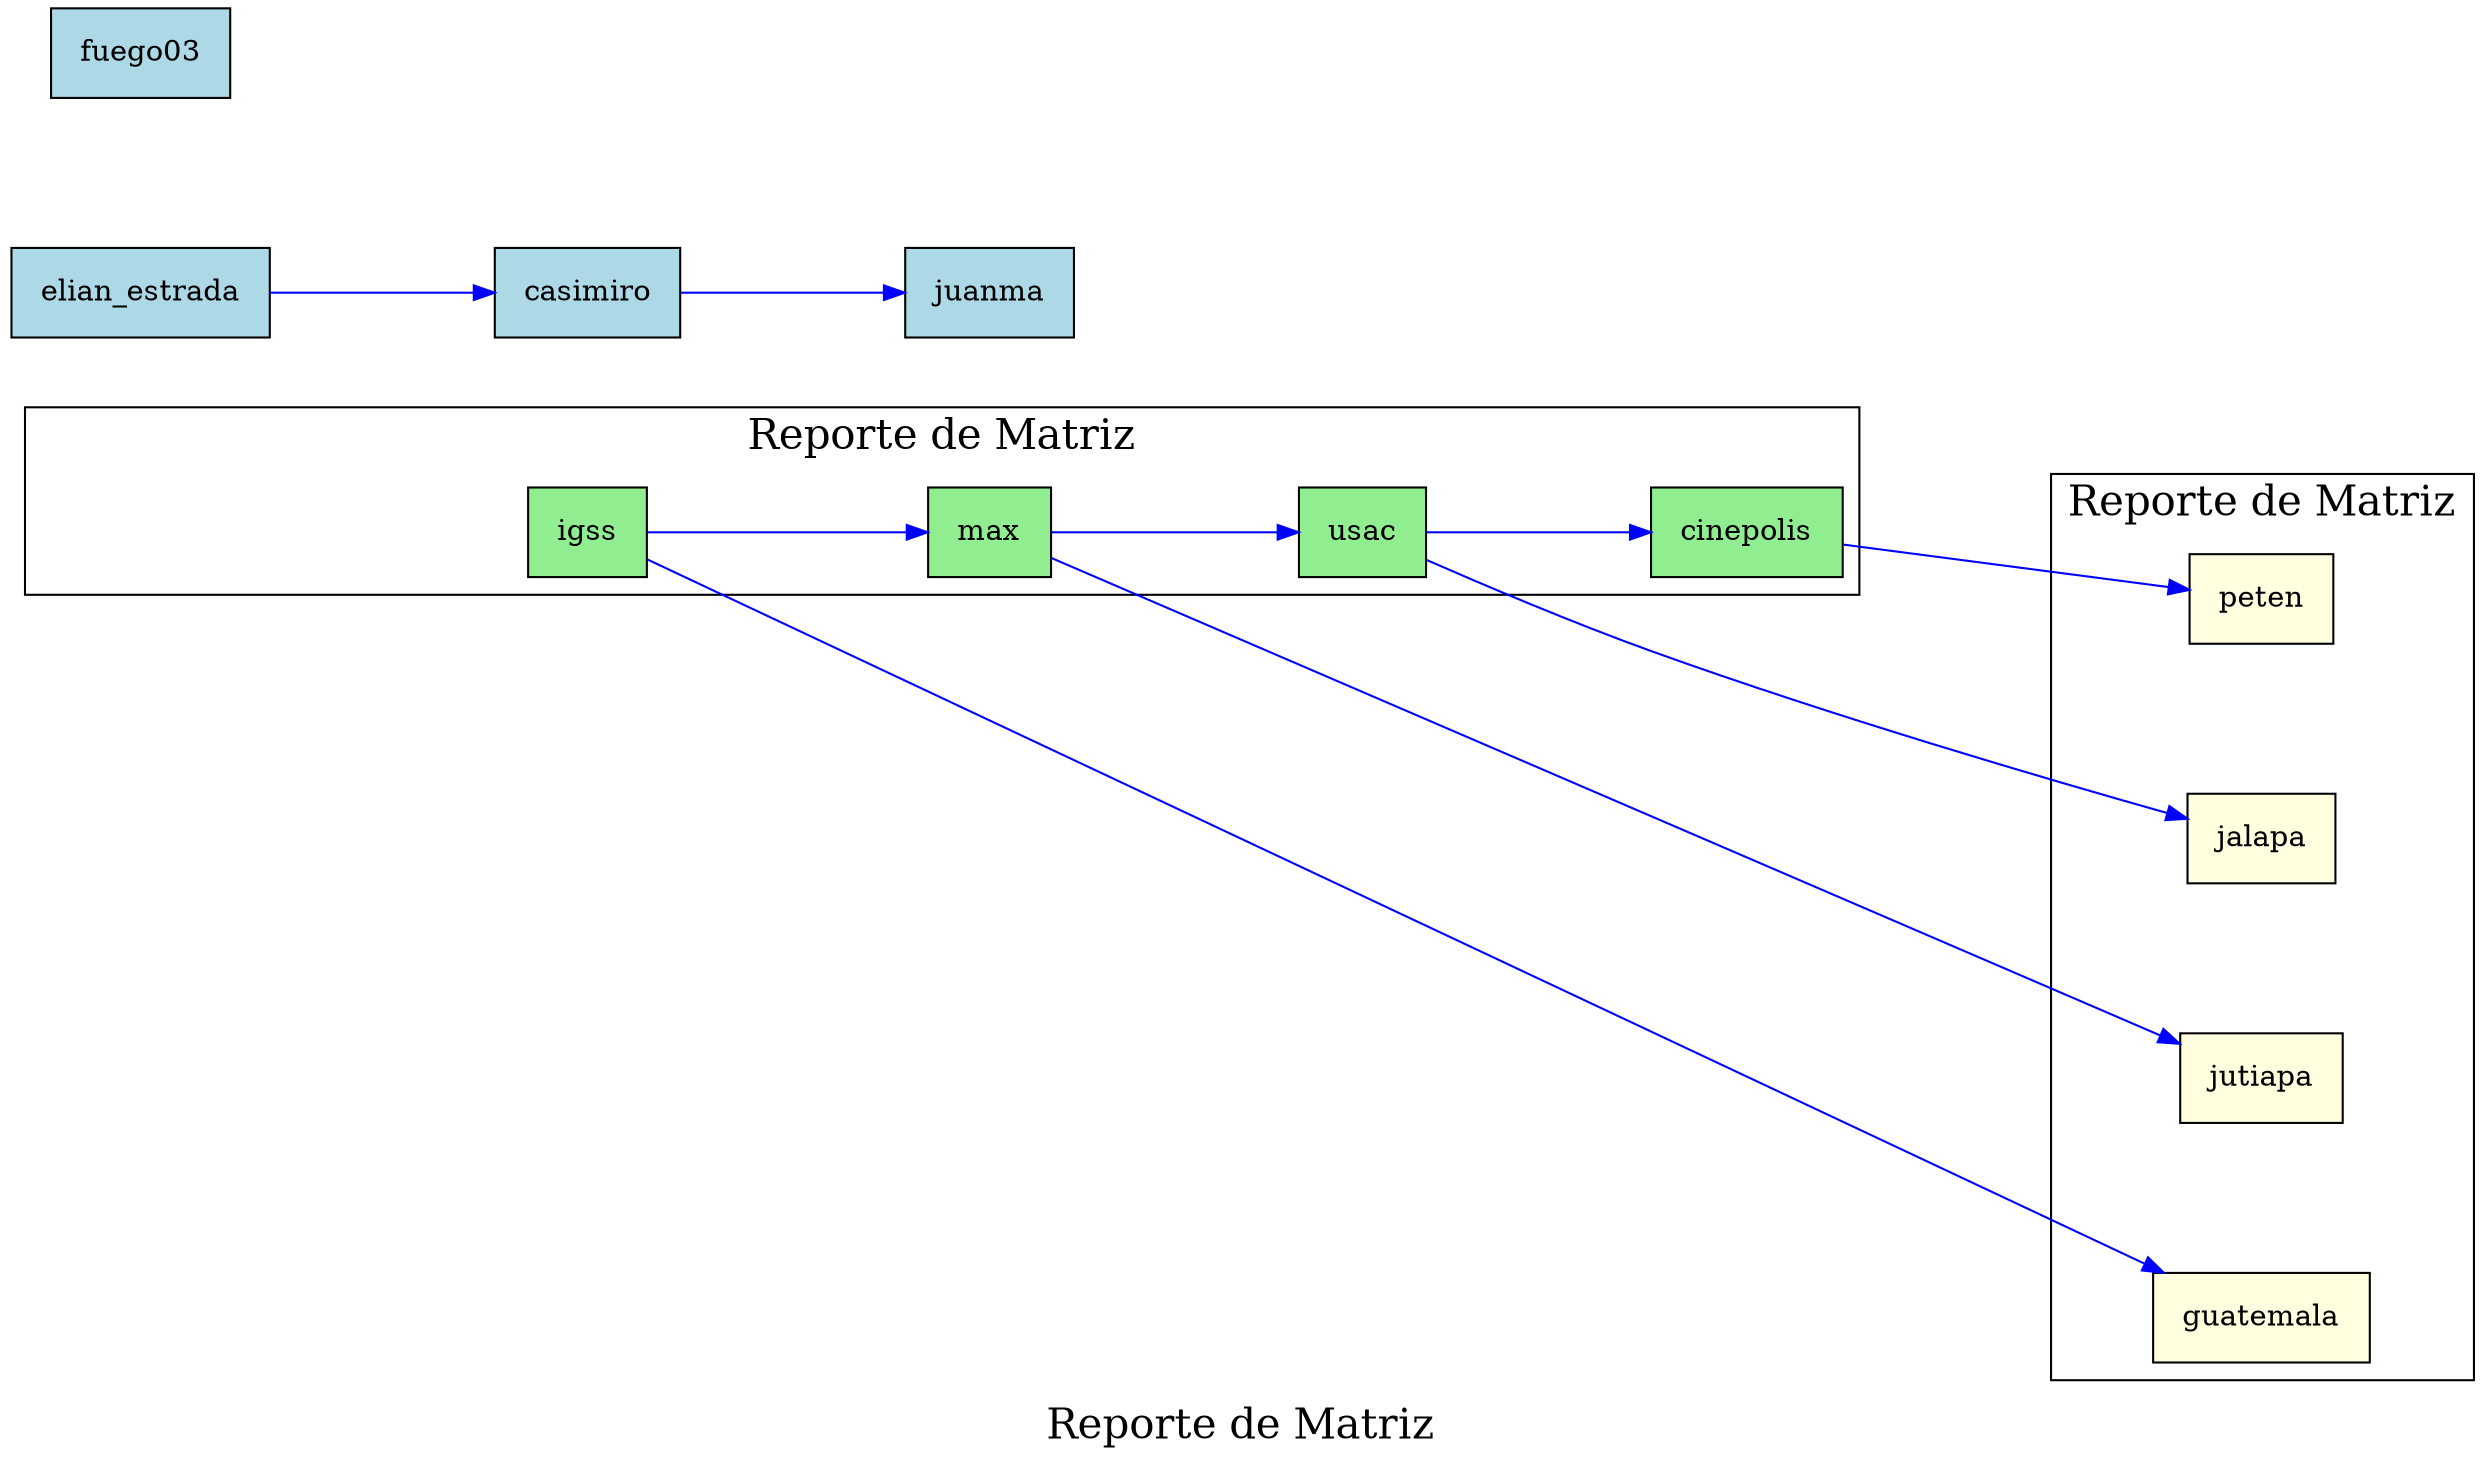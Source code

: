 digraph G {
  rankdir=LR; // Orientación horizontal para las cabeceras
  node [shape=box, style=filled, fillcolor=lightblue, margin=0.2];
  edge [style=solid, color=blue];
  graph [ranksep=1.5, nodesep=1];
  graph [label="Reporte de Matriz", fontsize=20, fontcolor=black];
  subgraph cluster_verticales {
    rankdir=TB;
    node [shape=box, style=filled, fillcolor=lightgreen];
    invisible_[style=invis];
    invisible_-> v_0 [style=invis];
    v_0 [label="igss"];
    v_0 -> v_1;
    v_1 [label="max"];
    v_1 -> v_2;
    v_2 [label="usac"];
    v_2 -> v_3;
    v_3 [label="cinepolis"];
  }
  subgraph cluster_horizontales {
    rank=same;
    node [shape=box, style=filled, fillcolor=lightyellow];
    h_0 [label="guatemala"];
    h_1 [label="jutiapa"];
    h_2 [label="jalapa"];
    h_3 [label="peten"];
  }
v_0 -> h_0[ltail=cluster_verticales, lhead=cluster_horizontales, constraint=true];
v_1 -> h_1[ltail=cluster_verticales, lhead=cluster_horizontales, constraint=true];
v_2 -> h_2[ltail=cluster_verticales, lhead=cluster_horizontales, constraint=true];
v_3 -> h_3[ltail=cluster_verticales, lhead=cluster_horizontales, constraint=true];
    nodo_0_0 [label="elian_estrada"];
    nodo_0_0 -> nodo_0_1;
    nodo_0_1 [label="casimiro"];
    nodo_0_1 -> nodo_0_2;
    nodo_0_2 [label="juanma"];
    nodo_1_3 [label="fuego03"];
}

